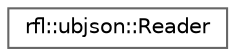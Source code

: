 digraph "类继承关系图"
{
 // LATEX_PDF_SIZE
  bgcolor="transparent";
  edge [fontname=Helvetica,fontsize=10,labelfontname=Helvetica,labelfontsize=10];
  node [fontname=Helvetica,fontsize=10,shape=box,height=0.2,width=0.4];
  rankdir="LR";
  Node0 [id="Node000000",label="rfl::ubjson::Reader",height=0.2,width=0.4,color="grey40", fillcolor="white", style="filled",URL="$classrfl_1_1ubjson_1_1_reader.html",tooltip=" "];
}
